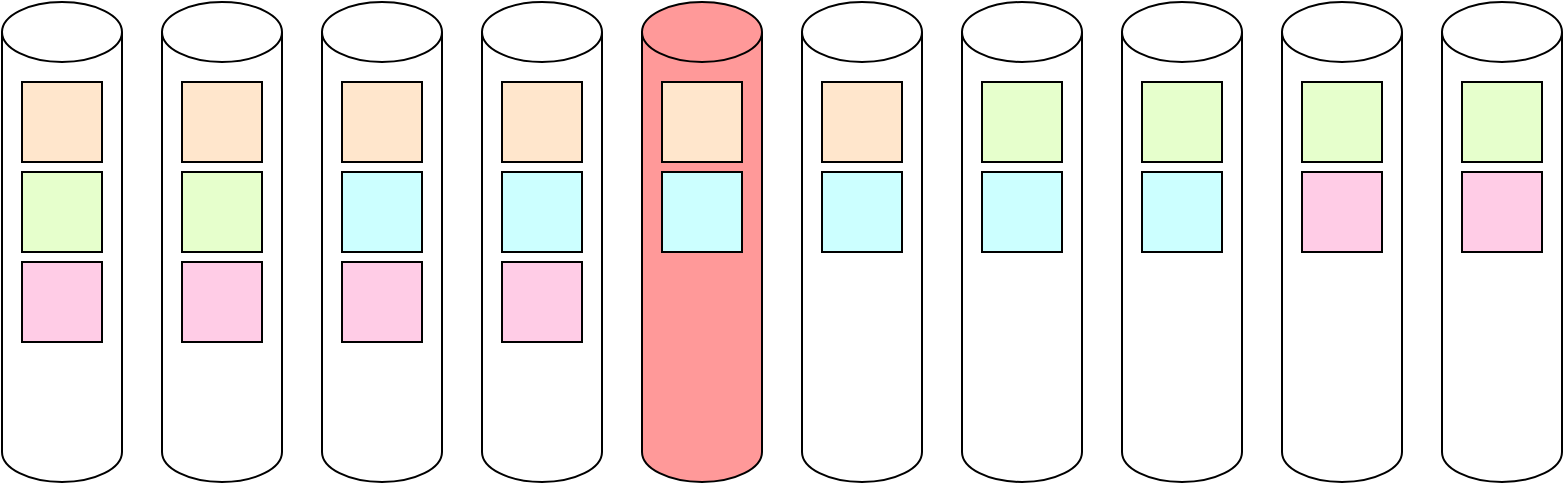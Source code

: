 <mxfile version="14.6.13" type="device"><diagram id="QBME54pFpEOekEDQFjqP" name="Page-1"><mxGraphModel dx="1022" dy="603" grid="1" gridSize="10" guides="1" tooltips="1" connect="1" arrows="1" fold="1" page="1" pageScale="1" pageWidth="827" pageHeight="1169" math="0" shadow="0"><root><mxCell id="0"/><mxCell id="1" parent="0"/><mxCell id="rsSrLzh5v_yJovzwPIEv-1" value="" style="shape=cylinder3;whiteSpace=wrap;html=1;boundedLbl=1;backgroundOutline=1;size=15;" vertex="1" parent="1"><mxGeometry x="40" y="310" width="60" height="240" as="geometry"/></mxCell><mxCell id="rsSrLzh5v_yJovzwPIEv-2" value="" style="shape=cylinder3;whiteSpace=wrap;html=1;boundedLbl=1;backgroundOutline=1;size=15;" vertex="1" parent="1"><mxGeometry x="120" y="310" width="60" height="240" as="geometry"/></mxCell><mxCell id="rsSrLzh5v_yJovzwPIEv-3" value="" style="shape=cylinder3;whiteSpace=wrap;html=1;boundedLbl=1;backgroundOutline=1;size=15;" vertex="1" parent="1"><mxGeometry x="200" y="310" width="60" height="240" as="geometry"/></mxCell><mxCell id="rsSrLzh5v_yJovzwPIEv-4" value="" style="shape=cylinder3;whiteSpace=wrap;html=1;boundedLbl=1;backgroundOutline=1;size=15;" vertex="1" parent="1"><mxGeometry x="280" y="310" width="60" height="240" as="geometry"/></mxCell><mxCell id="rsSrLzh5v_yJovzwPIEv-5" value="" style="shape=cylinder3;whiteSpace=wrap;html=1;boundedLbl=1;backgroundOutline=1;size=15;fillColor=#FF9999;" vertex="1" parent="1"><mxGeometry x="360" y="310" width="60" height="240" as="geometry"/></mxCell><mxCell id="rsSrLzh5v_yJovzwPIEv-6" value="" style="shape=cylinder3;whiteSpace=wrap;html=1;boundedLbl=1;backgroundOutline=1;size=15;" vertex="1" parent="1"><mxGeometry x="440" y="310" width="60" height="240" as="geometry"/></mxCell><mxCell id="rsSrLzh5v_yJovzwPIEv-7" value="" style="shape=cylinder3;whiteSpace=wrap;html=1;boundedLbl=1;backgroundOutline=1;size=15;" vertex="1" parent="1"><mxGeometry x="520" y="310" width="60" height="240" as="geometry"/></mxCell><mxCell id="rsSrLzh5v_yJovzwPIEv-8" value="" style="shape=cylinder3;whiteSpace=wrap;html=1;boundedLbl=1;backgroundOutline=1;size=15;" vertex="1" parent="1"><mxGeometry x="600" y="310" width="60" height="240" as="geometry"/></mxCell><mxCell id="rsSrLzh5v_yJovzwPIEv-9" value="" style="shape=cylinder3;whiteSpace=wrap;html=1;boundedLbl=1;backgroundOutline=1;size=15;" vertex="1" parent="1"><mxGeometry x="680" y="310" width="60" height="240" as="geometry"/></mxCell><mxCell id="rsSrLzh5v_yJovzwPIEv-10" value="" style="shape=cylinder3;whiteSpace=wrap;html=1;boundedLbl=1;backgroundOutline=1;size=15;" vertex="1" parent="1"><mxGeometry x="760" y="310" width="60" height="240" as="geometry"/></mxCell><mxCell id="rsSrLzh5v_yJovzwPIEv-11" value="" style="rounded=0;whiteSpace=wrap;html=1;fillColor=#FFE6CC;" vertex="1" parent="1"><mxGeometry x="50" y="350" width="40" height="40" as="geometry"/></mxCell><mxCell id="rsSrLzh5v_yJovzwPIEv-12" value="" style="rounded=0;whiteSpace=wrap;html=1;fillColor=#FFE6CC;" vertex="1" parent="1"><mxGeometry x="210" y="350" width="40" height="40" as="geometry"/></mxCell><mxCell id="rsSrLzh5v_yJovzwPIEv-13" value="" style="rounded=0;whiteSpace=wrap;html=1;fillColor=#FFE6CC;" vertex="1" parent="1"><mxGeometry x="290" y="350" width="40" height="40" as="geometry"/></mxCell><mxCell id="rsSrLzh5v_yJovzwPIEv-14" value="" style="rounded=0;whiteSpace=wrap;html=1;fillColor=#FFE6CC;" vertex="1" parent="1"><mxGeometry x="450" y="350" width="40" height="40" as="geometry"/></mxCell><mxCell id="rsSrLzh5v_yJovzwPIEv-15" value="" style="rounded=0;whiteSpace=wrap;html=1;fillColor=#FFE6CC;" vertex="1" parent="1"><mxGeometry x="370" y="350" width="40" height="40" as="geometry"/></mxCell><mxCell id="rsSrLzh5v_yJovzwPIEv-16" value="" style="rounded=0;whiteSpace=wrap;html=1;fillColor=#FFE6CC;" vertex="1" parent="1"><mxGeometry x="130" y="350" width="40" height="40" as="geometry"/></mxCell><mxCell id="rsSrLzh5v_yJovzwPIEv-17" value="" style="rounded=0;whiteSpace=wrap;html=1;fillColor=#E6FFCC;" vertex="1" parent="1"><mxGeometry x="530" y="350" width="40" height="40" as="geometry"/></mxCell><mxCell id="rsSrLzh5v_yJovzwPIEv-19" value="" style="rounded=0;whiteSpace=wrap;html=1;fillColor=#E6FFCC;" vertex="1" parent="1"><mxGeometry x="50" y="395" width="40" height="40" as="geometry"/></mxCell><mxCell id="rsSrLzh5v_yJovzwPIEv-20" value="" style="rounded=0;whiteSpace=wrap;html=1;fillColor=#E6FFCC;" vertex="1" parent="1"><mxGeometry x="130" y="395" width="40" height="40" as="geometry"/></mxCell><mxCell id="rsSrLzh5v_yJovzwPIEv-21" value="" style="rounded=0;whiteSpace=wrap;html=1;fillColor=#E6FFCC;" vertex="1" parent="1"><mxGeometry x="770" y="350" width="40" height="40" as="geometry"/></mxCell><mxCell id="rsSrLzh5v_yJovzwPIEv-22" value="" style="rounded=0;whiteSpace=wrap;html=1;fillColor=#E6FFCC;" vertex="1" parent="1"><mxGeometry x="610" y="350" width="40" height="40" as="geometry"/></mxCell><mxCell id="rsSrLzh5v_yJovzwPIEv-23" value="" style="rounded=0;whiteSpace=wrap;html=1;fillColor=#E6FFCC;" vertex="1" parent="1"><mxGeometry x="690" y="350" width="40" height="40" as="geometry"/></mxCell><mxCell id="rsSrLzh5v_yJovzwPIEv-24" value="" style="rounded=0;whiteSpace=wrap;html=1;fillColor=#CCFFFF;" vertex="1" parent="1"><mxGeometry x="210" y="395" width="40" height="40" as="geometry"/></mxCell><mxCell id="rsSrLzh5v_yJovzwPIEv-25" value="" style="rounded=0;whiteSpace=wrap;html=1;fillColor=#CCFFFF;" vertex="1" parent="1"><mxGeometry x="290" y="395" width="40" height="40" as="geometry"/></mxCell><mxCell id="rsSrLzh5v_yJovzwPIEv-26" value="" style="rounded=0;whiteSpace=wrap;html=1;fillColor=#CCFFFF;" vertex="1" parent="1"><mxGeometry x="610" y="395" width="40" height="40" as="geometry"/></mxCell><mxCell id="rsSrLzh5v_yJovzwPIEv-27" value="" style="rounded=0;whiteSpace=wrap;html=1;fillColor=#CCFFFF;" vertex="1" parent="1"><mxGeometry x="530" y="395" width="40" height="40" as="geometry"/></mxCell><mxCell id="rsSrLzh5v_yJovzwPIEv-28" value="" style="rounded=0;whiteSpace=wrap;html=1;fillColor=#CCFFFF;" vertex="1" parent="1"><mxGeometry x="450" y="395" width="40" height="40" as="geometry"/></mxCell><mxCell id="rsSrLzh5v_yJovzwPIEv-29" value="" style="rounded=0;whiteSpace=wrap;html=1;fillColor=#CCFFFF;" vertex="1" parent="1"><mxGeometry x="370" y="395" width="40" height="40" as="geometry"/></mxCell><mxCell id="rsSrLzh5v_yJovzwPIEv-30" value="" style="rounded=0;whiteSpace=wrap;html=1;fillColor=#FFCCE6;" vertex="1" parent="1"><mxGeometry x="690" y="395" width="40" height="40" as="geometry"/></mxCell><mxCell id="rsSrLzh5v_yJovzwPIEv-31" value="" style="rounded=0;whiteSpace=wrap;html=1;fillColor=#FFCCE6;" vertex="1" parent="1"><mxGeometry x="770" y="395" width="40" height="40" as="geometry"/></mxCell><mxCell id="rsSrLzh5v_yJovzwPIEv-32" value="" style="rounded=0;whiteSpace=wrap;html=1;fillColor=#FFCCE6;" vertex="1" parent="1"><mxGeometry x="50" y="440" width="40" height="40" as="geometry"/></mxCell><mxCell id="rsSrLzh5v_yJovzwPIEv-33" value="" style="rounded=0;whiteSpace=wrap;html=1;fillColor=#FFCCE6;" vertex="1" parent="1"><mxGeometry x="130" y="440" width="40" height="40" as="geometry"/></mxCell><mxCell id="rsSrLzh5v_yJovzwPIEv-34" value="" style="rounded=0;whiteSpace=wrap;html=1;fillColor=#FFCCE6;" vertex="1" parent="1"><mxGeometry x="210" y="440" width="40" height="40" as="geometry"/></mxCell><mxCell id="rsSrLzh5v_yJovzwPIEv-35" value="" style="rounded=0;whiteSpace=wrap;html=1;fillColor=#FFCCE6;" vertex="1" parent="1"><mxGeometry x="290" y="440" width="40" height="40" as="geometry"/></mxCell></root></mxGraphModel></diagram></mxfile>